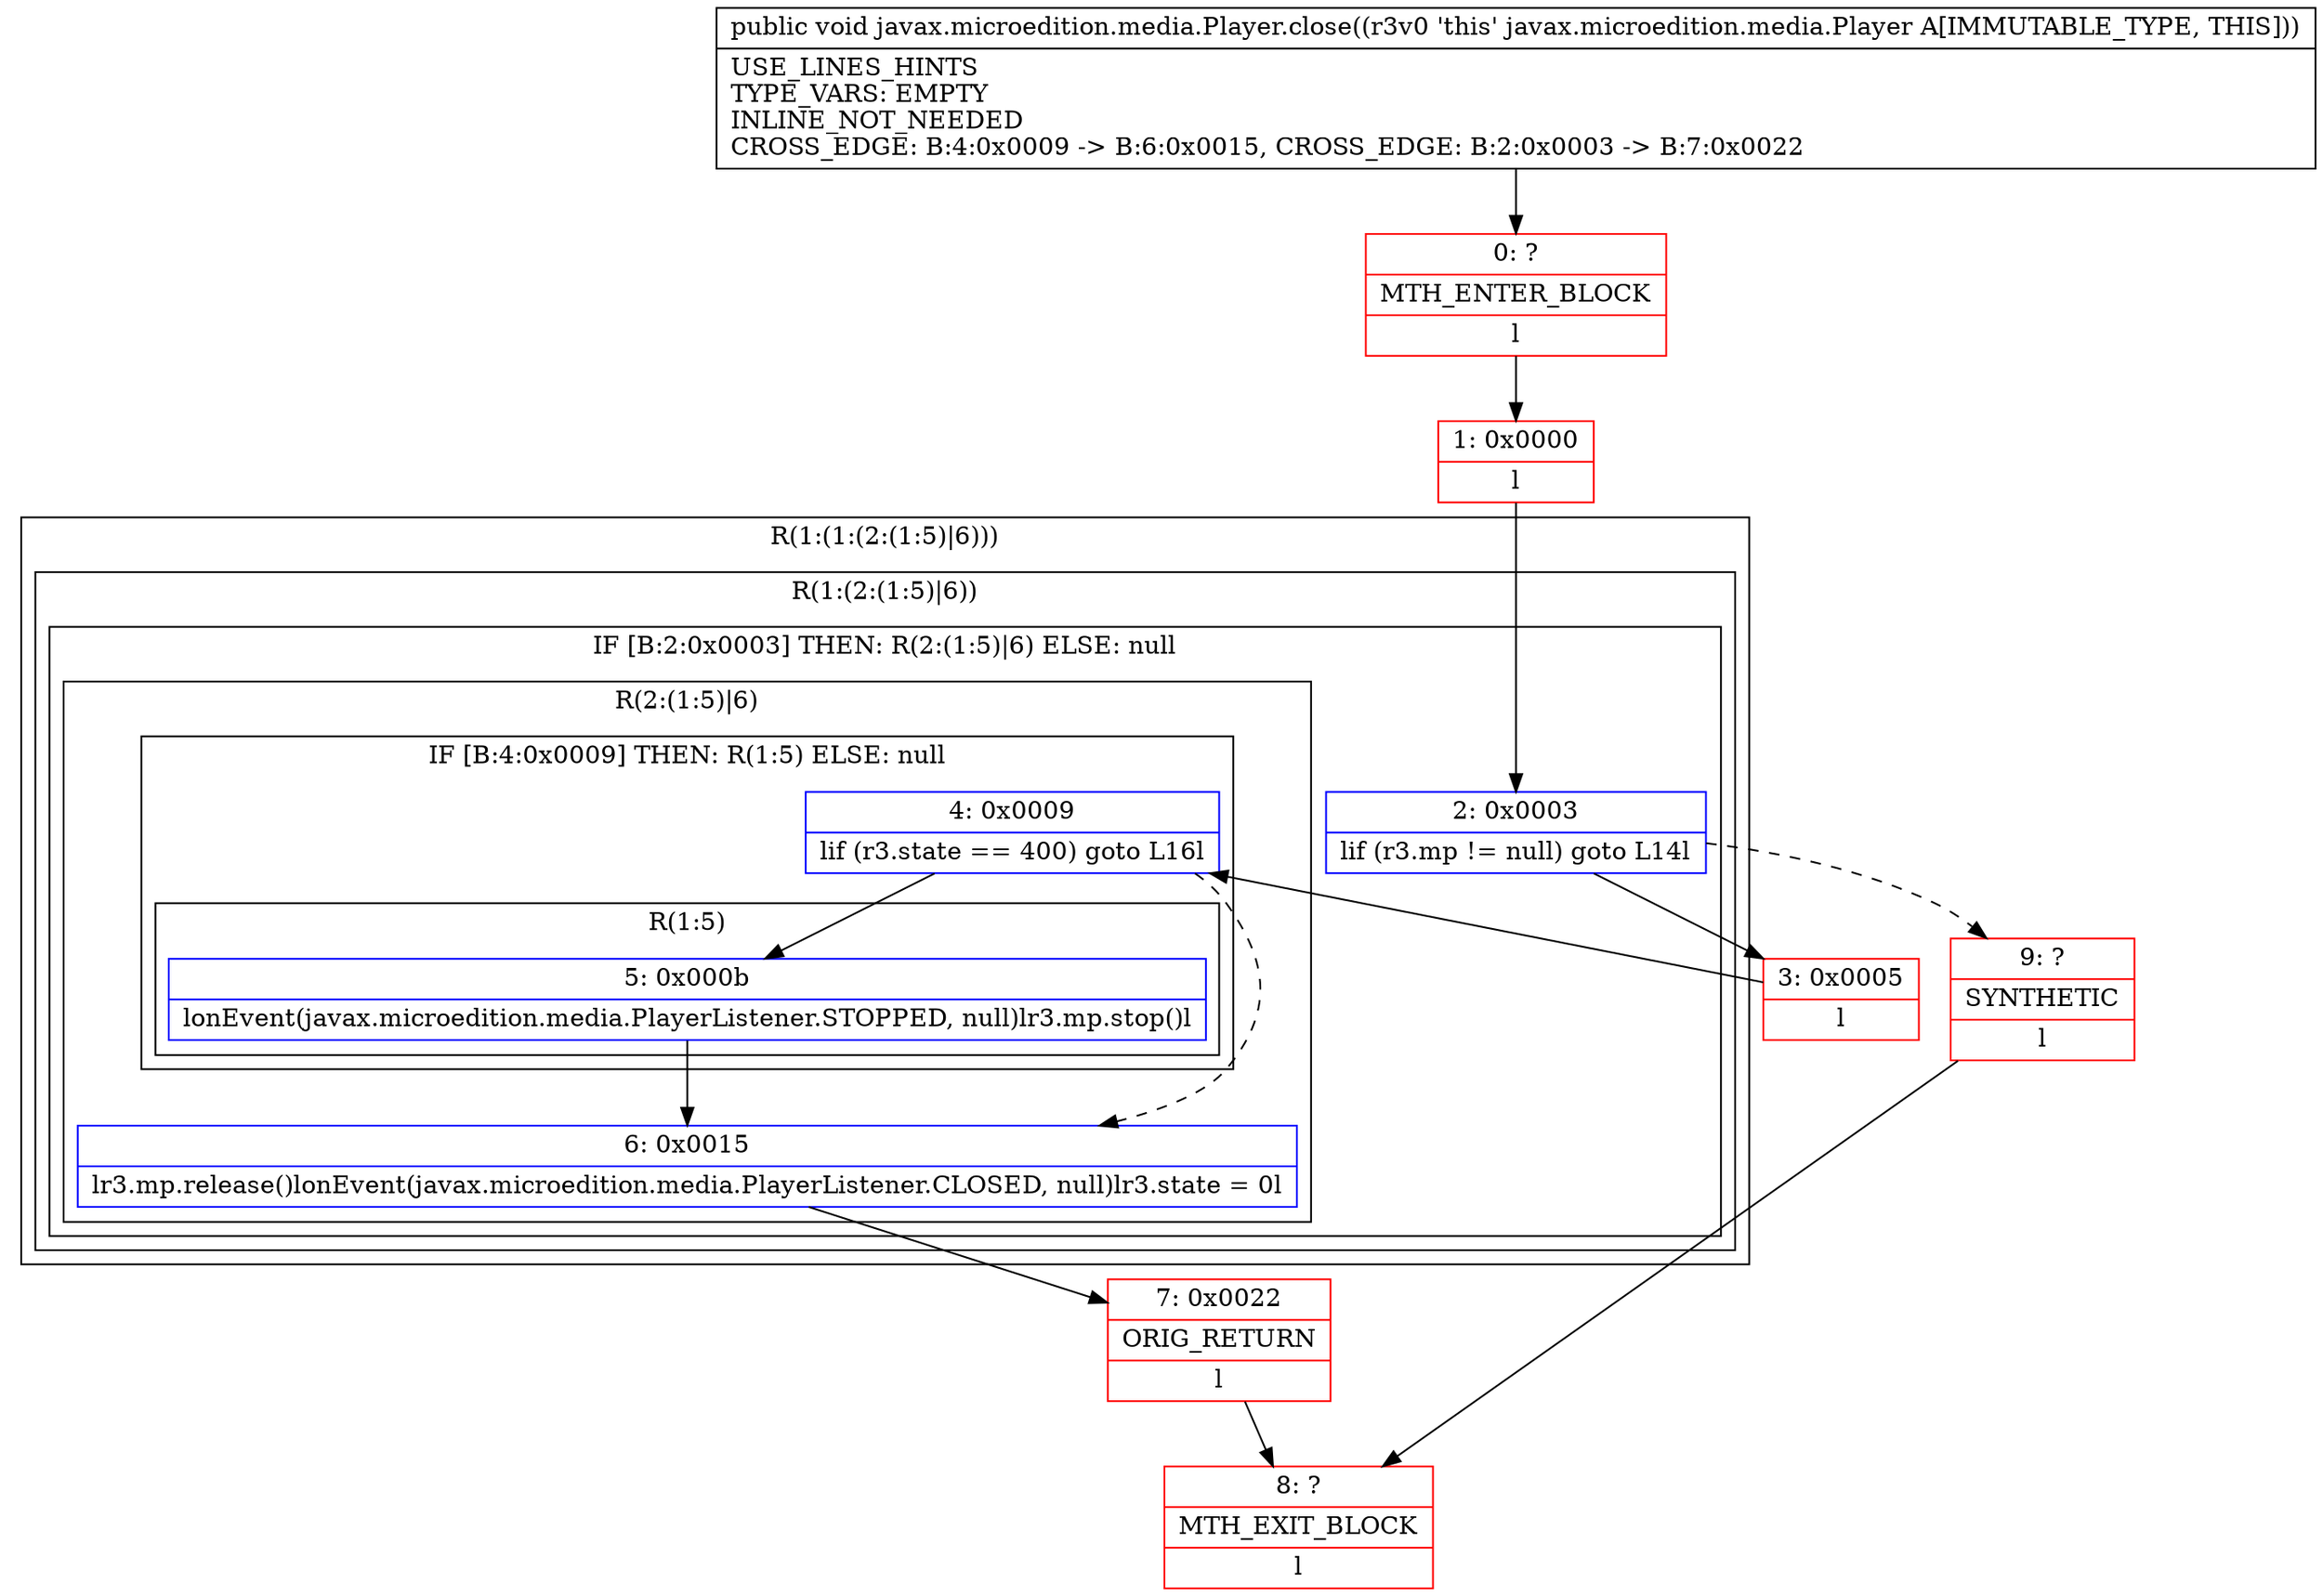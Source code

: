 digraph "CFG forjavax.microedition.media.Player.close()V" {
subgraph cluster_Region_2096748335 {
label = "R(1:(1:(2:(1:5)|6)))";
node [shape=record,color=blue];
subgraph cluster_Region_1170500489 {
label = "R(1:(2:(1:5)|6))";
node [shape=record,color=blue];
subgraph cluster_IfRegion_620313202 {
label = "IF [B:2:0x0003] THEN: R(2:(1:5)|6) ELSE: null";
node [shape=record,color=blue];
Node_2 [shape=record,label="{2\:\ 0x0003|lif (r3.mp != null) goto L14l}"];
subgraph cluster_Region_1541632911 {
label = "R(2:(1:5)|6)";
node [shape=record,color=blue];
subgraph cluster_IfRegion_1771149171 {
label = "IF [B:4:0x0009] THEN: R(1:5) ELSE: null";
node [shape=record,color=blue];
Node_4 [shape=record,label="{4\:\ 0x0009|lif (r3.state == 400) goto L16l}"];
subgraph cluster_Region_258941419 {
label = "R(1:5)";
node [shape=record,color=blue];
Node_5 [shape=record,label="{5\:\ 0x000b|lonEvent(javax.microedition.media.PlayerListener.STOPPED, null)lr3.mp.stop()l}"];
}
}
Node_6 [shape=record,label="{6\:\ 0x0015|lr3.mp.release()lonEvent(javax.microedition.media.PlayerListener.CLOSED, null)lr3.state = 0l}"];
}
}
}
}
Node_0 [shape=record,color=red,label="{0\:\ ?|MTH_ENTER_BLOCK\l|l}"];
Node_1 [shape=record,color=red,label="{1\:\ 0x0000|l}"];
Node_3 [shape=record,color=red,label="{3\:\ 0x0005|l}"];
Node_7 [shape=record,color=red,label="{7\:\ 0x0022|ORIG_RETURN\l|l}"];
Node_8 [shape=record,color=red,label="{8\:\ ?|MTH_EXIT_BLOCK\l|l}"];
Node_9 [shape=record,color=red,label="{9\:\ ?|SYNTHETIC\l|l}"];
MethodNode[shape=record,label="{public void javax.microedition.media.Player.close((r3v0 'this' javax.microedition.media.Player A[IMMUTABLE_TYPE, THIS]))  | USE_LINES_HINTS\lTYPE_VARS: EMPTY\lINLINE_NOT_NEEDED\lCROSS_EDGE: B:4:0x0009 \-\> B:6:0x0015, CROSS_EDGE: B:2:0x0003 \-\> B:7:0x0022\l}"];
MethodNode -> Node_0;
Node_2 -> Node_3;
Node_2 -> Node_9[style=dashed];
Node_4 -> Node_5;
Node_4 -> Node_6[style=dashed];
Node_5 -> Node_6;
Node_6 -> Node_7;
Node_0 -> Node_1;
Node_1 -> Node_2;
Node_3 -> Node_4;
Node_7 -> Node_8;
Node_9 -> Node_8;
}


